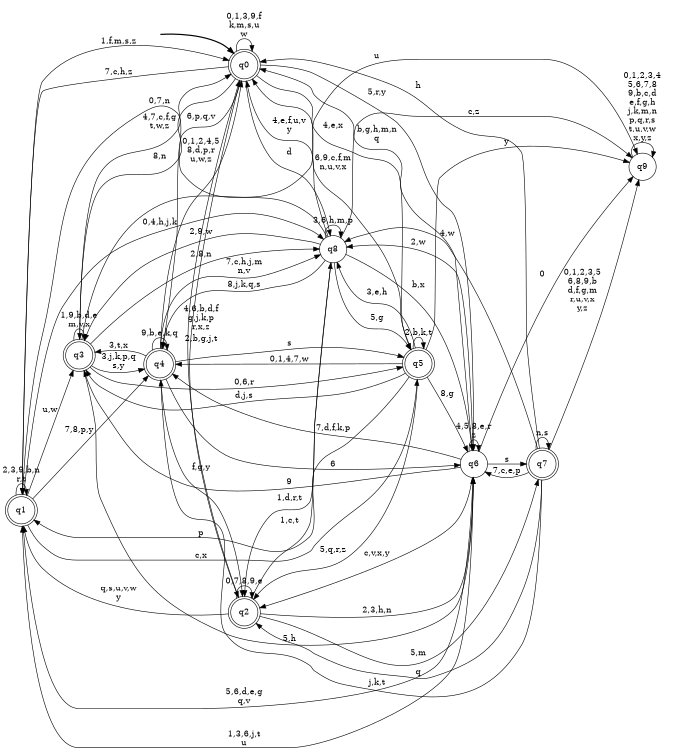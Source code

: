 digraph BlueStar {
__start0 [style = invis, shape = none, label = "", width = 0, height = 0];

rankdir=LR;
size="8,5";

s0 [style="rounded,filled", color="black", fillcolor="white" shape="doublecircle", label="q0"];
s1 [style="rounded,filled", color="black", fillcolor="white" shape="doublecircle", label="q1"];
s2 [style="rounded,filled", color="black", fillcolor="white" shape="doublecircle", label="q2"];
s3 [style="rounded,filled", color="black", fillcolor="white" shape="doublecircle", label="q3"];
s4 [style="rounded,filled", color="black", fillcolor="white" shape="doublecircle", label="q4"];
s5 [style="rounded,filled", color="black", fillcolor="white" shape="doublecircle", label="q5"];
s6 [style="filled", color="black", fillcolor="white" shape="circle", label="q6"];
s7 [style="rounded,filled", color="black", fillcolor="white" shape="doublecircle", label="q7"];
s8 [style="filled", color="black", fillcolor="white" shape="circle", label="q8"];
s9 [style="filled", color="black", fillcolor="white" shape="circle", label="q9"];
subgraph cluster_main { 
	graph [pad=".75", ranksep="0.15", nodesep="0.15"];
	 style=invis; 
	__start0 -> s0 [penwidth=2];
}
s0 -> s0 [label="0,1,3,9,f\nk,m,s,u\nw"];
s0 -> s1 [label="7,c,h,z"];
s0 -> s2 [label="2,b,g,j,t"];
s0 -> s3 [label="8,n"];
s0 -> s4 [label="6,p,q,v"];
s0 -> s5 [label="4,e,x"];
s0 -> s6 [label="5,r,y"];
s0 -> s8 [label="d"];
s1 -> s0 [label="1,f,m,s,z"];
s1 -> s1 [label="2,3,9,b,n\nr,t"];
s1 -> s3 [label="u,w"];
s1 -> s4 [label="7,8,p,y"];
s1 -> s5 [label="c,x"];
s1 -> s6 [label="5,6,d,e,g\nq,v"];
s1 -> s8 [label="0,4,h,j,k"];
s2 -> s0 [label="4,6,b,d,f\ng,j,k,p\nr,x,z"];
s2 -> s1 [label="q,s,u,v,w\ny"];
s2 -> s2 [label="0,7,8,9,e"];
s2 -> s6 [label="2,3,h,n"];
s2 -> s7 [label="5,m"];
s2 -> s8 [label="1,c,t"];
s3 -> s0 [label="4,7,c,f,g\nt,w,z"];
s3 -> s3 [label="1,9,b,d,e\nm,v,x"];
s3 -> s4 [label="3,j,k,p,q\ns,y"];
s3 -> s5 [label="0,6,r"];
s3 -> s6 [label="5,h"];
s3 -> s8 [label="2,8,n"];
s3 -> s9 [label="u"];
s4 -> s0 [label="0,1,2,4,5\n8,d,p,r\nu,w,z"];
s4 -> s2 [label="f,g,y"];
s4 -> s3 [label="3,t,x"];
s4 -> s4 [label="9,b,e,k,q"];
s4 -> s5 [label="s"];
s4 -> s6 [label="6"];
s4 -> s8 [label="7,c,h,j,m\nn,v"];
s5 -> s0 [label="6,9,c,f,m\nn,u,v,x"];
s5 -> s1 [label="p"];
s5 -> s2 [label="5,q,r,z"];
s5 -> s3 [label="d,j,s"];
s5 -> s4 [label="0,1,4,7,w"];
s5 -> s5 [label="2,b,k,t"];
s5 -> s6 [label="8,g"];
s5 -> s8 [label="3,e,h"];
s5 -> s9 [label="y"];
s6 -> s0 [label="b,g,h,m,n\nq"];
s6 -> s1 [label="1,3,6,j,t\nu"];
s6 -> s2 [label="c,v,x,y"];
s6 -> s3 [label="9"];
s6 -> s4 [label="7,d,f,k,p"];
s6 -> s6 [label="4,5,8,e,r\nz"];
s6 -> s7 [label="s"];
s6 -> s8 [label="2,w"];
s6 -> s9 [label="0"];
s7 -> s0 [label="h"];
s7 -> s2 [label="q"];
s7 -> s4 [label="j,k,t"];
s7 -> s6 [label="7,c,e,p"];
s7 -> s7 [label="n,s"];
s7 -> s8 [label="4,w"];
s7 -> s9 [label="0,1,2,3,5\n6,8,9,b\nd,f,g,m\nr,u,v,x\ny,z"];
s8 -> s0 [label="4,e,f,u,v\ny"];
s8 -> s1 [label="0,7,n"];
s8 -> s2 [label="1,d,r,t"];
s8 -> s3 [label="2,9,w"];
s8 -> s4 [label="8,j,k,q,s"];
s8 -> s5 [label="5,g"];
s8 -> s6 [label="b,x"];
s8 -> s8 [label="3,6,h,m,p"];
s8 -> s9 [label="c,z"];
s9 -> s9 [label="0,1,2,3,4\n5,6,7,8\n9,b,c,d\ne,f,g,h\nj,k,m,n\np,q,r,s\nt,u,v,w\nx,y,z"];

}